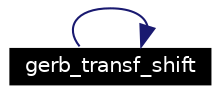 digraph G
{
  edge [fontname="Helvetica",fontsize=10,labelfontname="Helvetica",labelfontsize=10];
  node [fontname="Helvetica",fontsize=10,shape=record];
  rankdir=LR;
  Node1 [label="gerb_transf_shift",height=0.2,width=0.4,color="white", fillcolor="black", style="filled" fontcolor="white"];
  Node1 -> Node1 [color="midnightblue",fontsize=10,style="solid",fontname="Helvetica"];
}
